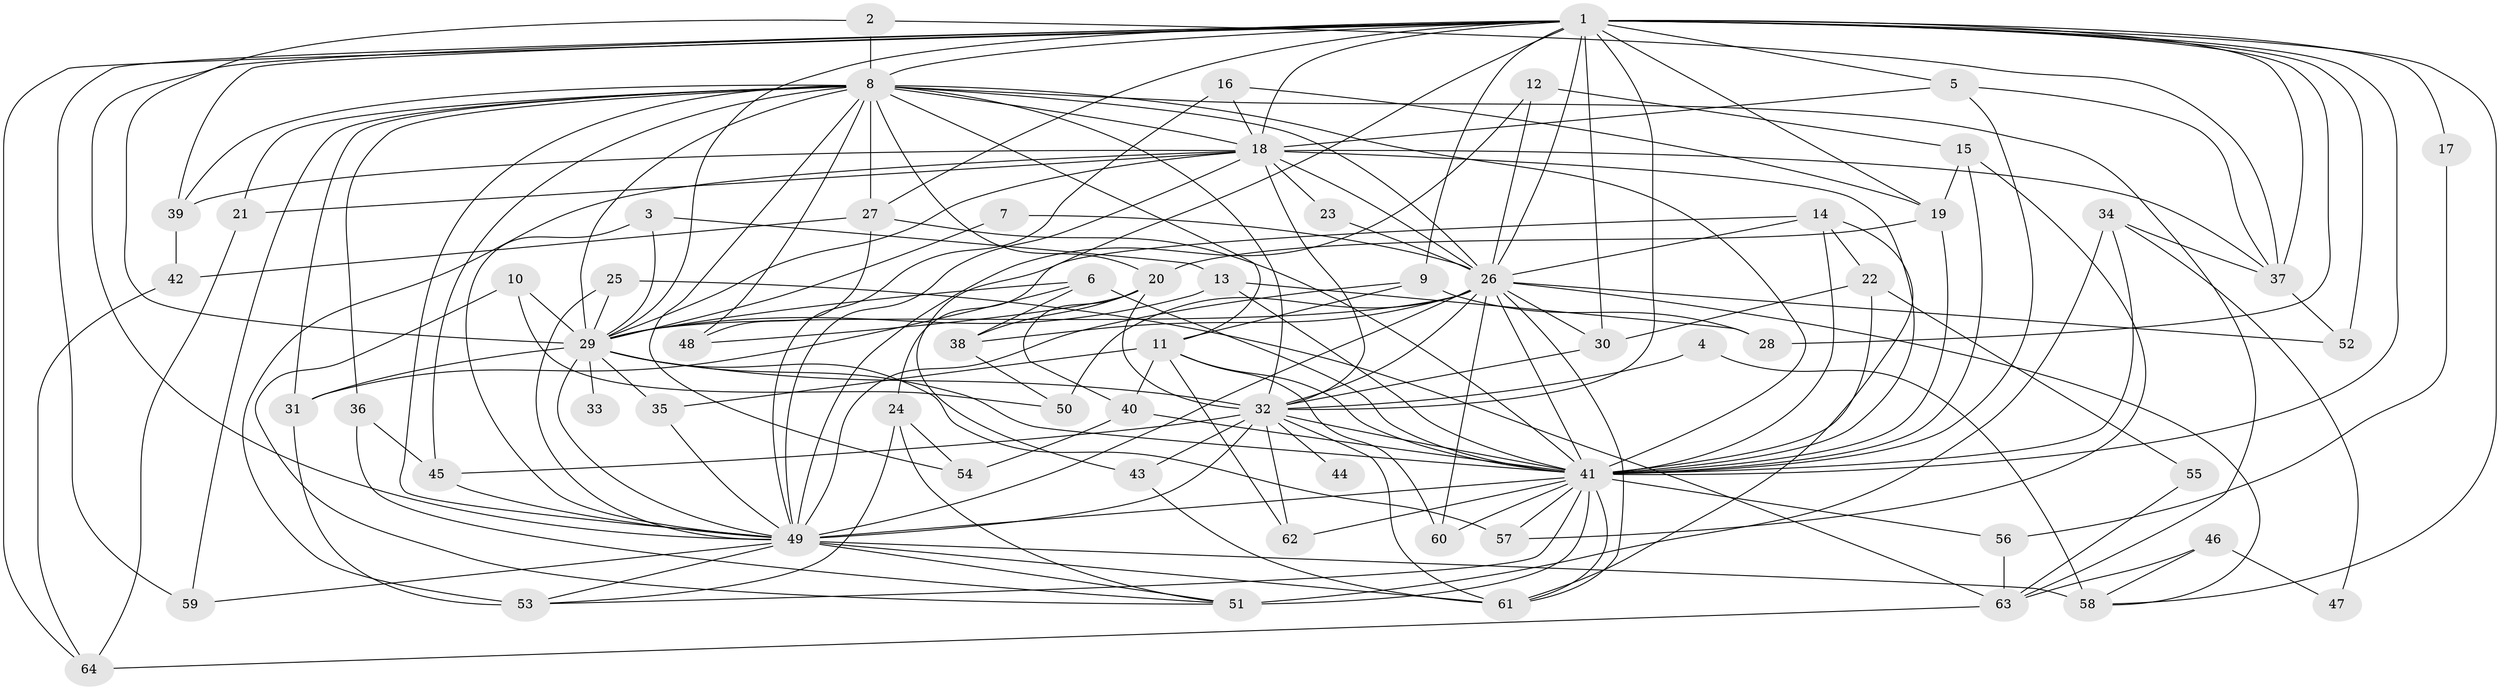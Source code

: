 // original degree distribution, {23: 0.015625, 19: 0.0078125, 24: 0.0234375, 26: 0.0078125, 21: 0.0078125, 13: 0.0078125, 20: 0.0078125, 5: 0.046875, 3: 0.2109375, 4: 0.1015625, 2: 0.5, 7: 0.015625, 6: 0.03125, 8: 0.015625}
// Generated by graph-tools (version 1.1) at 2025/01/03/09/25 03:01:37]
// undirected, 64 vertices, 176 edges
graph export_dot {
graph [start="1"]
  node [color=gray90,style=filled];
  1;
  2;
  3;
  4;
  5;
  6;
  7;
  8;
  9;
  10;
  11;
  12;
  13;
  14;
  15;
  16;
  17;
  18;
  19;
  20;
  21;
  22;
  23;
  24;
  25;
  26;
  27;
  28;
  29;
  30;
  31;
  32;
  33;
  34;
  35;
  36;
  37;
  38;
  39;
  40;
  41;
  42;
  43;
  44;
  45;
  46;
  47;
  48;
  49;
  50;
  51;
  52;
  53;
  54;
  55;
  56;
  57;
  58;
  59;
  60;
  61;
  62;
  63;
  64;
  1 -- 5 [weight=1.0];
  1 -- 8 [weight=2.0];
  1 -- 9 [weight=2.0];
  1 -- 17 [weight=1.0];
  1 -- 18 [weight=3.0];
  1 -- 19 [weight=1.0];
  1 -- 26 [weight=3.0];
  1 -- 27 [weight=1.0];
  1 -- 28 [weight=1.0];
  1 -- 29 [weight=2.0];
  1 -- 30 [weight=1.0];
  1 -- 32 [weight=4.0];
  1 -- 37 [weight=1.0];
  1 -- 39 [weight=1.0];
  1 -- 41 [weight=4.0];
  1 -- 43 [weight=1.0];
  1 -- 49 [weight=2.0];
  1 -- 52 [weight=1.0];
  1 -- 58 [weight=1.0];
  1 -- 59 [weight=1.0];
  1 -- 64 [weight=1.0];
  2 -- 8 [weight=1.0];
  2 -- 29 [weight=1.0];
  2 -- 37 [weight=1.0];
  3 -- 13 [weight=1.0];
  3 -- 29 [weight=1.0];
  3 -- 49 [weight=1.0];
  4 -- 32 [weight=1.0];
  4 -- 58 [weight=1.0];
  5 -- 18 [weight=1.0];
  5 -- 37 [weight=1.0];
  5 -- 41 [weight=1.0];
  6 -- 29 [weight=1.0];
  6 -- 31 [weight=1.0];
  6 -- 38 [weight=1.0];
  6 -- 41 [weight=2.0];
  7 -- 26 [weight=1.0];
  7 -- 29 [weight=1.0];
  8 -- 11 [weight=1.0];
  8 -- 18 [weight=1.0];
  8 -- 20 [weight=1.0];
  8 -- 21 [weight=1.0];
  8 -- 26 [weight=2.0];
  8 -- 27 [weight=1.0];
  8 -- 29 [weight=2.0];
  8 -- 31 [weight=1.0];
  8 -- 32 [weight=1.0];
  8 -- 36 [weight=1.0];
  8 -- 39 [weight=1.0];
  8 -- 41 [weight=2.0];
  8 -- 45 [weight=1.0];
  8 -- 48 [weight=1.0];
  8 -- 49 [weight=1.0];
  8 -- 54 [weight=1.0];
  8 -- 59 [weight=1.0];
  8 -- 63 [weight=1.0];
  9 -- 11 [weight=1.0];
  9 -- 28 [weight=1.0];
  9 -- 49 [weight=1.0];
  10 -- 29 [weight=1.0];
  10 -- 50 [weight=1.0];
  10 -- 51 [weight=1.0];
  11 -- 35 [weight=1.0];
  11 -- 40 [weight=1.0];
  11 -- 41 [weight=1.0];
  11 -- 60 [weight=1.0];
  11 -- 62 [weight=1.0];
  12 -- 15 [weight=1.0];
  12 -- 26 [weight=1.0];
  12 -- 49 [weight=1.0];
  13 -- 28 [weight=1.0];
  13 -- 29 [weight=1.0];
  13 -- 41 [weight=1.0];
  14 -- 22 [weight=1.0];
  14 -- 24 [weight=1.0];
  14 -- 26 [weight=1.0];
  14 -- 41 [weight=1.0];
  14 -- 61 [weight=1.0];
  15 -- 19 [weight=1.0];
  15 -- 41 [weight=1.0];
  15 -- 57 [weight=1.0];
  16 -- 18 [weight=2.0];
  16 -- 19 [weight=1.0];
  16 -- 49 [weight=1.0];
  17 -- 56 [weight=1.0];
  18 -- 21 [weight=1.0];
  18 -- 23 [weight=1.0];
  18 -- 26 [weight=1.0];
  18 -- 29 [weight=1.0];
  18 -- 32 [weight=1.0];
  18 -- 37 [weight=1.0];
  18 -- 39 [weight=1.0];
  18 -- 41 [weight=2.0];
  18 -- 49 [weight=1.0];
  18 -- 53 [weight=2.0];
  19 -- 20 [weight=2.0];
  19 -- 41 [weight=1.0];
  20 -- 32 [weight=1.0];
  20 -- 38 [weight=1.0];
  20 -- 40 [weight=1.0];
  20 -- 48 [weight=1.0];
  21 -- 64 [weight=1.0];
  22 -- 30 [weight=1.0];
  22 -- 41 [weight=1.0];
  22 -- 55 [weight=1.0];
  23 -- 26 [weight=1.0];
  24 -- 51 [weight=1.0];
  24 -- 53 [weight=1.0];
  24 -- 54 [weight=1.0];
  25 -- 29 [weight=1.0];
  25 -- 49 [weight=1.0];
  25 -- 63 [weight=1.0];
  26 -- 29 [weight=1.0];
  26 -- 30 [weight=1.0];
  26 -- 32 [weight=1.0];
  26 -- 38 [weight=1.0];
  26 -- 41 [weight=2.0];
  26 -- 49 [weight=2.0];
  26 -- 50 [weight=1.0];
  26 -- 52 [weight=1.0];
  26 -- 58 [weight=1.0];
  26 -- 60 [weight=1.0];
  26 -- 61 [weight=1.0];
  27 -- 41 [weight=1.0];
  27 -- 42 [weight=1.0];
  27 -- 48 [weight=1.0];
  29 -- 31 [weight=1.0];
  29 -- 32 [weight=1.0];
  29 -- 33 [weight=1.0];
  29 -- 35 [weight=1.0];
  29 -- 41 [weight=3.0];
  29 -- 49 [weight=1.0];
  29 -- 57 [weight=1.0];
  30 -- 32 [weight=1.0];
  31 -- 53 [weight=1.0];
  32 -- 41 [weight=2.0];
  32 -- 43 [weight=1.0];
  32 -- 44 [weight=1.0];
  32 -- 45 [weight=1.0];
  32 -- 49 [weight=1.0];
  32 -- 61 [weight=1.0];
  32 -- 62 [weight=1.0];
  34 -- 37 [weight=1.0];
  34 -- 41 [weight=1.0];
  34 -- 47 [weight=1.0];
  34 -- 51 [weight=1.0];
  35 -- 49 [weight=1.0];
  36 -- 45 [weight=1.0];
  36 -- 51 [weight=1.0];
  37 -- 52 [weight=1.0];
  38 -- 50 [weight=1.0];
  39 -- 42 [weight=1.0];
  40 -- 41 [weight=1.0];
  40 -- 54 [weight=1.0];
  41 -- 49 [weight=2.0];
  41 -- 51 [weight=3.0];
  41 -- 53 [weight=1.0];
  41 -- 56 [weight=3.0];
  41 -- 57 [weight=1.0];
  41 -- 60 [weight=2.0];
  41 -- 61 [weight=1.0];
  41 -- 62 [weight=1.0];
  42 -- 64 [weight=1.0];
  43 -- 61 [weight=1.0];
  45 -- 49 [weight=1.0];
  46 -- 47 [weight=1.0];
  46 -- 58 [weight=1.0];
  46 -- 63 [weight=1.0];
  49 -- 51 [weight=1.0];
  49 -- 53 [weight=1.0];
  49 -- 58 [weight=3.0];
  49 -- 59 [weight=1.0];
  49 -- 61 [weight=1.0];
  55 -- 63 [weight=1.0];
  56 -- 63 [weight=2.0];
  63 -- 64 [weight=1.0];
}
